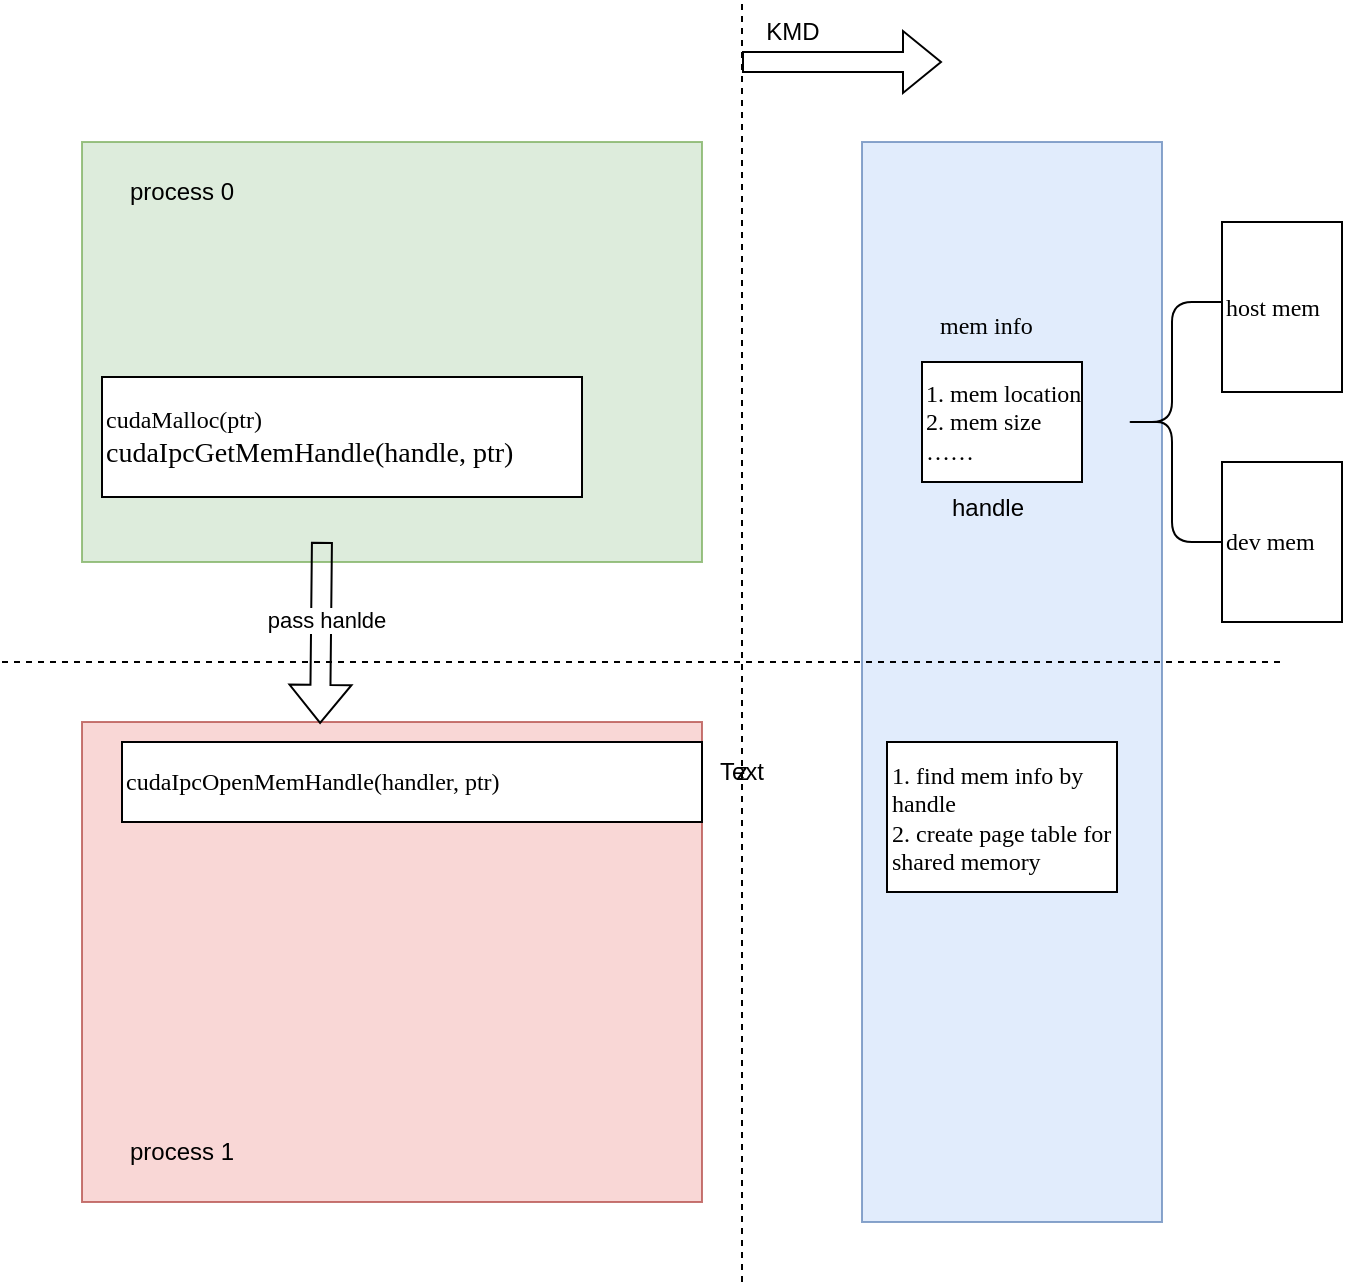 <mxfile version="22.1.5" type="github">
  <diagram name="第 1 页" id="Ks_WqYh9_LlSjnp3bexs">
    <mxGraphModel dx="744" dy="1994" grid="1" gridSize="10" guides="1" tooltips="1" connect="1" arrows="1" fold="1" page="1" pageScale="1" pageWidth="827" pageHeight="1169" math="0" shadow="0">
      <root>
        <mxCell id="0" />
        <mxCell id="1" parent="0" />
        <mxCell id="mkzYLdg49s4tKRvJ3ipk-18" value="" style="rounded=0;whiteSpace=wrap;html=1;opacity=80;fillColor=#dae8fc;strokeColor=#6c8ebf;" vertex="1" parent="1">
          <mxGeometry x="440" y="20" width="150" height="540" as="geometry" />
        </mxCell>
        <mxCell id="mkzYLdg49s4tKRvJ3ipk-17" value="" style="rounded=0;whiteSpace=wrap;html=1;opacity=80;fillColor=#f8cecc;strokeColor=#b85450;" vertex="1" parent="1">
          <mxGeometry x="50" y="310" width="310" height="240" as="geometry" />
        </mxCell>
        <mxCell id="mkzYLdg49s4tKRvJ3ipk-15" value="" style="rounded=0;whiteSpace=wrap;html=1;opacity=80;fillColor=#d5e8d4;strokeColor=#82b366;" vertex="1" parent="1">
          <mxGeometry x="50" y="20" width="310" height="210" as="geometry" />
        </mxCell>
        <mxCell id="mkzYLdg49s4tKRvJ3ipk-1" value="&lt;div&gt;cudaMalloc(ptr)&lt;br&gt;&lt;div style=&quot;color: rgb(0, 0, 0); background-color: rgb(255, 255, 255); font-weight: normal; font-size: 14px; line-height: 19px;&quot;&gt;&lt;div&gt;cudaIpcGetMemHandle(handle, ptr)&lt;/div&gt;&lt;/div&gt;&lt;/div&gt;" style="rounded=0;whiteSpace=wrap;html=1;fontFamily=Times New Roman;align=left;" vertex="1" parent="1">
          <mxGeometry x="60" y="137.5" width="240" height="60" as="geometry" />
        </mxCell>
        <mxCell id="mkzYLdg49s4tKRvJ3ipk-2" value="host mem" style="rounded=0;whiteSpace=wrap;html=1;fontFamily=Times New Roman;align=left;" vertex="1" parent="1">
          <mxGeometry x="620" y="60" width="60" height="85" as="geometry" />
        </mxCell>
        <mxCell id="mkzYLdg49s4tKRvJ3ipk-6" value="dev mem" style="whiteSpace=wrap;html=1;fontFamily=Times New Roman;align=left;" vertex="1" parent="1">
          <mxGeometry x="620" y="180" width="60" height="80" as="geometry" />
        </mxCell>
        <mxCell id="mkzYLdg49s4tKRvJ3ipk-8" value="mem info" style="text;html=1;align=left;verticalAlign=middle;resizable=0;points=[];autosize=1;strokeColor=none;fillColor=none;fontFamily=Times New Roman;" vertex="1" parent="1">
          <mxGeometry x="477" y="96.5" width="70" height="30" as="geometry" />
        </mxCell>
        <mxCell id="mkzYLdg49s4tKRvJ3ipk-11" value="&lt;div&gt;1. mem location&lt;/div&gt;&lt;div&gt;2. mem size&lt;br&gt;&lt;/div&gt;&lt;div&gt;……&lt;br&gt;&lt;/div&gt;" style="whiteSpace=wrap;html=1;fontFamily=Times New Roman;align=left;" vertex="1" parent="1">
          <mxGeometry x="470" y="130" width="80" height="60" as="geometry" />
        </mxCell>
        <mxCell id="mkzYLdg49s4tKRvJ3ipk-12" value="" style="shape=curlyBracket;whiteSpace=wrap;html=1;rounded=1;labelPosition=left;verticalLabelPosition=middle;align=right;verticalAlign=middle;" vertex="1" parent="1">
          <mxGeometry x="570" y="100" width="50" height="120" as="geometry" />
        </mxCell>
        <mxCell id="mkzYLdg49s4tKRvJ3ipk-13" value="&lt;div&gt;&lt;div&gt;cudaIpcOpenMemHandle(handler, ptr)&lt;/div&gt;&lt;/div&gt;" style="rounded=0;whiteSpace=wrap;html=1;fontFamily=Times New Roman;align=left;" vertex="1" parent="1">
          <mxGeometry x="70" y="320" width="290" height="40" as="geometry" />
        </mxCell>
        <mxCell id="mkzYLdg49s4tKRvJ3ipk-16" value="" style="endArrow=none;dashed=1;html=1;rounded=0;" edge="1" parent="1">
          <mxGeometry width="50" height="50" relative="1" as="geometry">
            <mxPoint x="380" y="590" as="sourcePoint" />
            <mxPoint x="380" y="-50" as="targetPoint" />
          </mxGeometry>
        </mxCell>
        <mxCell id="mkzYLdg49s4tKRvJ3ipk-21" value="" style="endArrow=none;dashed=1;html=1;rounded=0;" edge="1" parent="1">
          <mxGeometry width="50" height="50" relative="1" as="geometry">
            <mxPoint x="10" y="280" as="sourcePoint" />
            <mxPoint x="650" y="280" as="targetPoint" />
          </mxGeometry>
        </mxCell>
        <mxCell id="mkzYLdg49s4tKRvJ3ipk-22" value="&lt;div&gt;1. find mem info by handle &lt;br&gt;&lt;/div&gt;&lt;div&gt;2. create page table for shared memory&lt;br&gt;&lt;/div&gt;" style="whiteSpace=wrap;html=1;fontFamily=Times New Roman;align=left;" vertex="1" parent="1">
          <mxGeometry x="452.5" y="320" width="115" height="75" as="geometry" />
        </mxCell>
        <mxCell id="mkzYLdg49s4tKRvJ3ipk-24" value="" style="shape=flexArrow;endArrow=classic;html=1;rounded=0;entryX=0.384;entryY=0.004;entryDx=0;entryDy=0;entryPerimeter=0;exitX=0.387;exitY=0.952;exitDx=0;exitDy=0;exitPerimeter=0;" edge="1" parent="1" source="mkzYLdg49s4tKRvJ3ipk-15" target="mkzYLdg49s4tKRvJ3ipk-17">
          <mxGeometry width="50" height="50" relative="1" as="geometry">
            <mxPoint x="80" y="290" as="sourcePoint" />
            <mxPoint x="130" y="240" as="targetPoint" />
          </mxGeometry>
        </mxCell>
        <mxCell id="mkzYLdg49s4tKRvJ3ipk-27" value="pass hanlde" style="edgeLabel;html=1;align=center;verticalAlign=middle;resizable=0;points=[];" vertex="1" connectable="0" parent="mkzYLdg49s4tKRvJ3ipk-24">
          <mxGeometry x="-0.142" y="2" relative="1" as="geometry">
            <mxPoint as="offset" />
          </mxGeometry>
        </mxCell>
        <mxCell id="mkzYLdg49s4tKRvJ3ipk-25" value="Text" style="text;html=1;strokeColor=none;fillColor=none;align=center;verticalAlign=middle;whiteSpace=wrap;rounded=0;" vertex="1" parent="1">
          <mxGeometry x="350" y="320" width="60" height="30" as="geometry" />
        </mxCell>
        <mxCell id="mkzYLdg49s4tKRvJ3ipk-26" value="z" style="text;html=1;strokeColor=none;fillColor=none;align=center;verticalAlign=middle;whiteSpace=wrap;rounded=0;" vertex="1" parent="1">
          <mxGeometry x="350" y="320" width="60" height="30" as="geometry" />
        </mxCell>
        <mxCell id="mkzYLdg49s4tKRvJ3ipk-28" value="&lt;div&gt;process 0&lt;/div&gt;" style="text;html=1;strokeColor=none;fillColor=none;align=center;verticalAlign=middle;whiteSpace=wrap;rounded=0;" vertex="1" parent="1">
          <mxGeometry x="70" y="30" width="60" height="30" as="geometry" />
        </mxCell>
        <mxCell id="mkzYLdg49s4tKRvJ3ipk-29" value="&lt;div&gt;process 1&lt;/div&gt;" style="text;html=1;strokeColor=none;fillColor=none;align=center;verticalAlign=middle;whiteSpace=wrap;rounded=0;" vertex="1" parent="1">
          <mxGeometry x="70" y="510" width="60" height="30" as="geometry" />
        </mxCell>
        <mxCell id="mkzYLdg49s4tKRvJ3ipk-30" value="" style="shape=flexArrow;endArrow=classic;html=1;rounded=0;" edge="1" parent="1">
          <mxGeometry width="50" height="50" relative="1" as="geometry">
            <mxPoint x="380" y="-20" as="sourcePoint" />
            <mxPoint x="480" y="-20" as="targetPoint" />
          </mxGeometry>
        </mxCell>
        <mxCell id="mkzYLdg49s4tKRvJ3ipk-31" value="KMD" style="text;html=1;align=center;verticalAlign=middle;resizable=0;points=[];autosize=1;strokeColor=none;fillColor=none;" vertex="1" parent="1">
          <mxGeometry x="380" y="-50" width="50" height="30" as="geometry" />
        </mxCell>
        <mxCell id="mkzYLdg49s4tKRvJ3ipk-33" value="handle" style="text;html=1;strokeColor=none;fillColor=none;align=center;verticalAlign=middle;whiteSpace=wrap;rounded=0;" vertex="1" parent="1">
          <mxGeometry x="473" y="188" width="60" height="30" as="geometry" />
        </mxCell>
      </root>
    </mxGraphModel>
  </diagram>
</mxfile>
